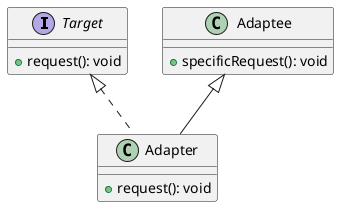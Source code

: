 @startuml
interface Target {
    + request(): void
}

class Adaptee {
    + specificRequest(): void
}

class Adapter extends Adaptee implements Target {
    + request(): void
}
' 适合需要对被适配者类进行扩展或修改的情况。
' Adapter 继承了 Adaptee，因此只能适配一个 Adaptee 类。

@enduml
